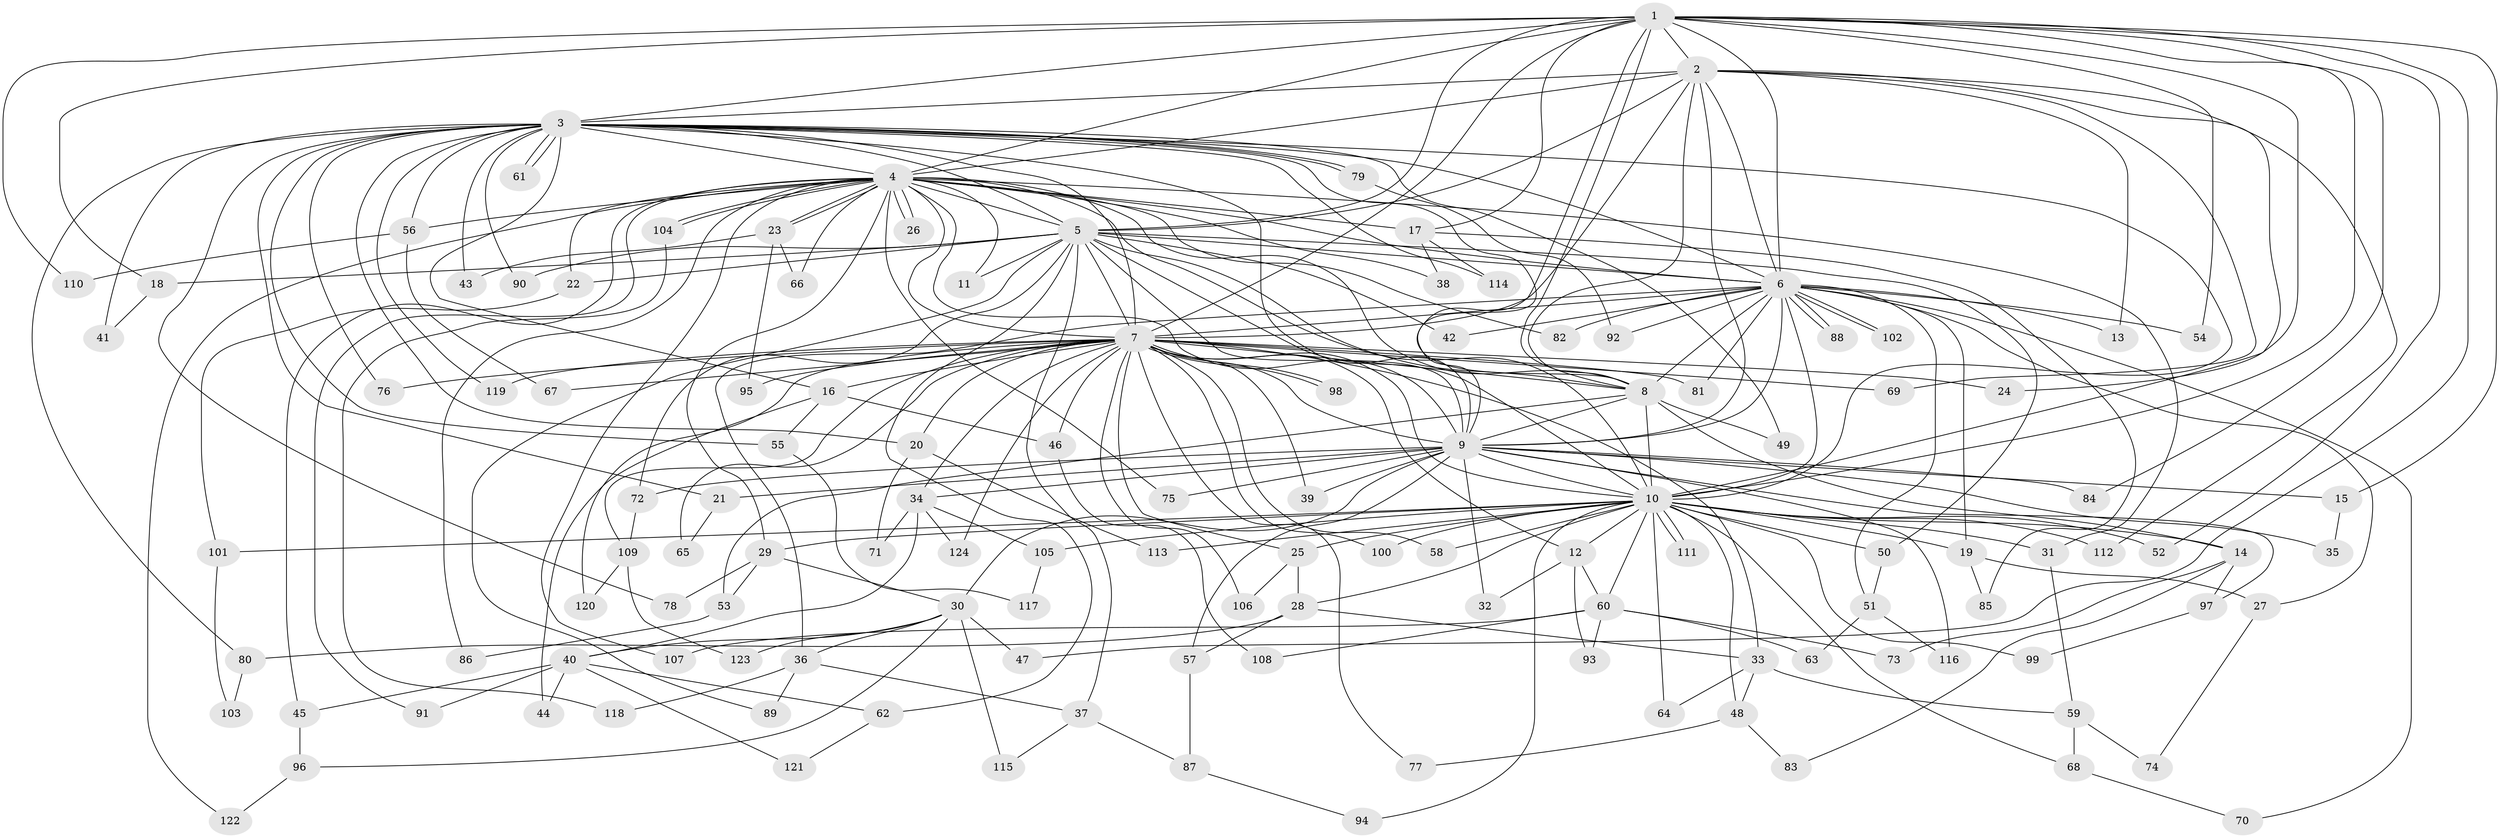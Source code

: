 // Generated by graph-tools (version 1.1) at 2025/34/03/09/25 02:34:42]
// undirected, 124 vertices, 273 edges
graph export_dot {
graph [start="1"]
  node [color=gray90,style=filled];
  1;
  2;
  3;
  4;
  5;
  6;
  7;
  8;
  9;
  10;
  11;
  12;
  13;
  14;
  15;
  16;
  17;
  18;
  19;
  20;
  21;
  22;
  23;
  24;
  25;
  26;
  27;
  28;
  29;
  30;
  31;
  32;
  33;
  34;
  35;
  36;
  37;
  38;
  39;
  40;
  41;
  42;
  43;
  44;
  45;
  46;
  47;
  48;
  49;
  50;
  51;
  52;
  53;
  54;
  55;
  56;
  57;
  58;
  59;
  60;
  61;
  62;
  63;
  64;
  65;
  66;
  67;
  68;
  69;
  70;
  71;
  72;
  73;
  74;
  75;
  76;
  77;
  78;
  79;
  80;
  81;
  82;
  83;
  84;
  85;
  86;
  87;
  88;
  89;
  90;
  91;
  92;
  93;
  94;
  95;
  96;
  97;
  98;
  99;
  100;
  101;
  102;
  103;
  104;
  105;
  106;
  107;
  108;
  109;
  110;
  111;
  112;
  113;
  114;
  115;
  116;
  117;
  118;
  119;
  120;
  121;
  122;
  123;
  124;
  1 -- 2;
  1 -- 3;
  1 -- 4;
  1 -- 5;
  1 -- 6;
  1 -- 7;
  1 -- 8;
  1 -- 9;
  1 -- 10;
  1 -- 15;
  1 -- 17;
  1 -- 18;
  1 -- 24;
  1 -- 47;
  1 -- 52;
  1 -- 54;
  1 -- 84;
  1 -- 110;
  2 -- 3;
  2 -- 4;
  2 -- 5;
  2 -- 6;
  2 -- 7;
  2 -- 8;
  2 -- 9;
  2 -- 10;
  2 -- 13;
  2 -- 69;
  2 -- 112;
  3 -- 4;
  3 -- 5;
  3 -- 6;
  3 -- 7;
  3 -- 8;
  3 -- 9;
  3 -- 10;
  3 -- 16;
  3 -- 20;
  3 -- 21;
  3 -- 41;
  3 -- 43;
  3 -- 49;
  3 -- 55;
  3 -- 56;
  3 -- 61;
  3 -- 61;
  3 -- 76;
  3 -- 78;
  3 -- 79;
  3 -- 79;
  3 -- 80;
  3 -- 90;
  3 -- 114;
  3 -- 119;
  4 -- 5;
  4 -- 6;
  4 -- 7;
  4 -- 8;
  4 -- 9;
  4 -- 10;
  4 -- 11;
  4 -- 17;
  4 -- 22;
  4 -- 23;
  4 -- 23;
  4 -- 26;
  4 -- 26;
  4 -- 29;
  4 -- 31;
  4 -- 38;
  4 -- 45;
  4 -- 56;
  4 -- 66;
  4 -- 75;
  4 -- 82;
  4 -- 86;
  4 -- 91;
  4 -- 104;
  4 -- 104;
  4 -- 107;
  4 -- 122;
  5 -- 6;
  5 -- 7;
  5 -- 8;
  5 -- 9;
  5 -- 10;
  5 -- 11;
  5 -- 18;
  5 -- 22;
  5 -- 37;
  5 -- 42;
  5 -- 50;
  5 -- 62;
  5 -- 72;
  5 -- 89;
  5 -- 90;
  6 -- 7;
  6 -- 8;
  6 -- 9;
  6 -- 10;
  6 -- 13;
  6 -- 19;
  6 -- 27;
  6 -- 36;
  6 -- 42;
  6 -- 51;
  6 -- 54;
  6 -- 70;
  6 -- 81;
  6 -- 82;
  6 -- 88;
  6 -- 88;
  6 -- 92;
  6 -- 102;
  6 -- 102;
  7 -- 8;
  7 -- 9;
  7 -- 10;
  7 -- 12;
  7 -- 16;
  7 -- 20;
  7 -- 24;
  7 -- 25;
  7 -- 33;
  7 -- 34;
  7 -- 39;
  7 -- 46;
  7 -- 58;
  7 -- 65;
  7 -- 67;
  7 -- 69;
  7 -- 76;
  7 -- 77;
  7 -- 81;
  7 -- 95;
  7 -- 98;
  7 -- 98;
  7 -- 100;
  7 -- 106;
  7 -- 109;
  7 -- 119;
  7 -- 120;
  7 -- 124;
  8 -- 9;
  8 -- 10;
  8 -- 14;
  8 -- 49;
  8 -- 53;
  9 -- 10;
  9 -- 15;
  9 -- 21;
  9 -- 30;
  9 -- 32;
  9 -- 34;
  9 -- 35;
  9 -- 39;
  9 -- 57;
  9 -- 72;
  9 -- 75;
  9 -- 84;
  9 -- 97;
  9 -- 116;
  10 -- 12;
  10 -- 14;
  10 -- 19;
  10 -- 25;
  10 -- 28;
  10 -- 29;
  10 -- 31;
  10 -- 48;
  10 -- 50;
  10 -- 52;
  10 -- 58;
  10 -- 60;
  10 -- 64;
  10 -- 68;
  10 -- 94;
  10 -- 99;
  10 -- 100;
  10 -- 101;
  10 -- 105;
  10 -- 111;
  10 -- 111;
  10 -- 112;
  10 -- 113;
  12 -- 32;
  12 -- 60;
  12 -- 93;
  14 -- 73;
  14 -- 83;
  14 -- 97;
  15 -- 35;
  16 -- 44;
  16 -- 46;
  16 -- 55;
  17 -- 38;
  17 -- 85;
  17 -- 114;
  18 -- 41;
  19 -- 27;
  19 -- 85;
  20 -- 71;
  20 -- 113;
  21 -- 65;
  22 -- 101;
  23 -- 43;
  23 -- 66;
  23 -- 95;
  25 -- 28;
  25 -- 106;
  27 -- 74;
  28 -- 33;
  28 -- 57;
  28 -- 80;
  29 -- 30;
  29 -- 53;
  29 -- 78;
  30 -- 36;
  30 -- 40;
  30 -- 47;
  30 -- 96;
  30 -- 115;
  30 -- 123;
  31 -- 59;
  33 -- 48;
  33 -- 59;
  33 -- 64;
  34 -- 40;
  34 -- 71;
  34 -- 105;
  34 -- 124;
  36 -- 37;
  36 -- 89;
  36 -- 118;
  37 -- 87;
  37 -- 115;
  40 -- 44;
  40 -- 45;
  40 -- 62;
  40 -- 91;
  40 -- 121;
  45 -- 96;
  46 -- 108;
  48 -- 77;
  48 -- 83;
  50 -- 51;
  51 -- 63;
  51 -- 116;
  53 -- 86;
  55 -- 117;
  56 -- 67;
  56 -- 110;
  57 -- 87;
  59 -- 68;
  59 -- 74;
  60 -- 63;
  60 -- 73;
  60 -- 93;
  60 -- 107;
  60 -- 108;
  62 -- 121;
  68 -- 70;
  72 -- 109;
  79 -- 92;
  80 -- 103;
  87 -- 94;
  96 -- 122;
  97 -- 99;
  101 -- 103;
  104 -- 118;
  105 -- 117;
  109 -- 120;
  109 -- 123;
}
